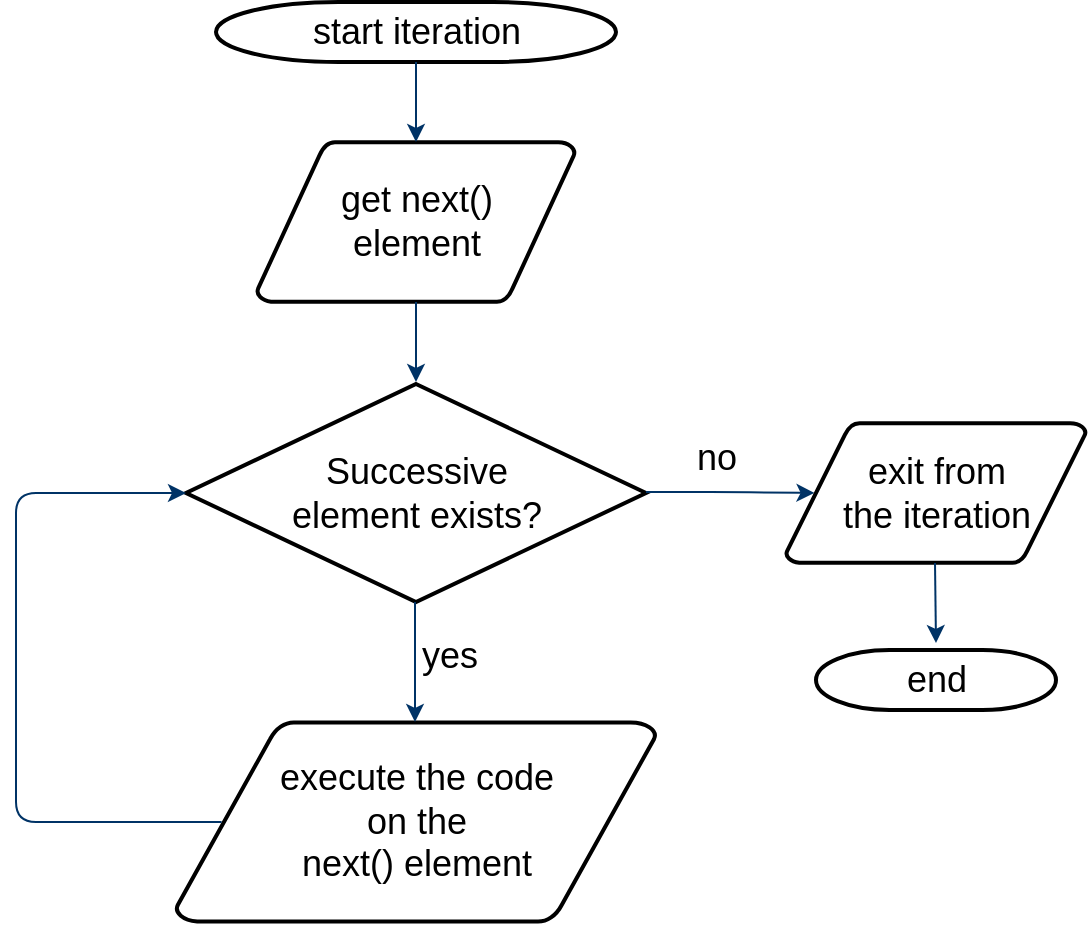 <mxfile version="23.1.0" type="github">
  <diagram id="6a731a19-8d31-9384-78a2-239565b7b9f0" name="Iteration">
    <mxGraphModel dx="1648" dy="866" grid="1" gridSize="10" guides="1" tooltips="1" connect="1" arrows="1" fold="1" page="1" pageScale="1" pageWidth="1169" pageHeight="827" background="none" math="0" shadow="0">
      <root>
        <mxCell id="0" />
        <mxCell id="1" parent="0" />
        <mxCell id="2" value="&lt;font style=&quot;font-size: 18px;&quot;&gt;start iteration&lt;/font&gt;" style="shape=mxgraph.flowchart.terminator;strokeWidth=2;gradientColor=none;gradientDirection=north;fontStyle=0;html=1;" parent="1" vertex="1">
          <mxGeometry x="220" y="60" width="200" height="30" as="geometry" />
        </mxCell>
        <mxCell id="3" value="&lt;font style=&quot;font-size: 18px;&quot;&gt;get next() &lt;br&gt;element&lt;/font&gt;" style="shape=mxgraph.flowchart.data;strokeWidth=2;gradientColor=none;gradientDirection=north;fontStyle=0;html=1;" parent="1" vertex="1">
          <mxGeometry x="240.5" y="130" width="159" height="80" as="geometry" />
        </mxCell>
        <mxCell id="4" value="&lt;font style=&quot;font-size: 18px;&quot;&gt;execute&amp;nbsp;the code&lt;br&gt;on the &lt;br&gt;next() element&lt;/font&gt;" style="shape=mxgraph.flowchart.data;strokeWidth=2;gradientColor=none;gradientDirection=north;fontStyle=0;html=1;align=center;" parent="1" vertex="1">
          <mxGeometry x="200" y="420" width="240" height="100" as="geometry" />
        </mxCell>
        <mxCell id="6" value="&lt;font style=&quot;font-size: 18px;&quot;&gt;Successive &lt;br&gt;element exists?&lt;/font&gt;" style="shape=mxgraph.flowchart.decision;strokeWidth=2;gradientColor=none;gradientDirection=north;fontStyle=0;html=1;" parent="1" vertex="1">
          <mxGeometry x="205" y="251" width="230" height="109" as="geometry" />
        </mxCell>
        <mxCell id="7" style="fontStyle=1;strokeColor=#003366;strokeWidth=1;html=1;" parent="1" source="2" target="3" edge="1">
          <mxGeometry relative="1" as="geometry" />
        </mxCell>
        <mxCell id="8" style="fontStyle=1;strokeColor=#003366;strokeWidth=1;html=1;" parent="1" source="3" edge="1">
          <mxGeometry relative="1" as="geometry">
            <mxPoint x="320" y="250" as="targetPoint" />
          </mxGeometry>
        </mxCell>
        <mxCell id="11" value="&lt;font style=&quot;font-size: 18px;&quot;&gt;yes&lt;/font&gt;" style="text;fontStyle=0;html=1;strokeColor=none;gradientColor=none;fillColor=none;strokeWidth=2;" parent="1" vertex="1">
          <mxGeometry x="321" y="370" width="40" height="24" as="geometry" />
        </mxCell>
        <mxCell id="12" value="" style="edgeStyle=elbowEdgeStyle;elbow=horizontal;fontColor=#001933;fontStyle=1;strokeColor=#003366;strokeWidth=1;html=1;" parent="1" edge="1">
          <mxGeometry width="100" height="100" as="geometry">
            <mxPoint x="319.5" y="360" as="sourcePoint" />
            <mxPoint x="320" y="420" as="targetPoint" />
            <Array as="points">
              <mxPoint x="319.5" y="440" />
            </Array>
          </mxGeometry>
        </mxCell>
        <mxCell id="14" value="&lt;font style=&quot;font-size: 18px;&quot;&gt;no&lt;/font&gt;" style="text;fontStyle=0;html=1;strokeColor=none;gradientColor=none;fillColor=none;strokeWidth=2;align=center;" parent="1" vertex="1">
          <mxGeometry x="450" y="270.5" width="40" height="26" as="geometry" />
        </mxCell>
        <mxCell id="16" value="" style="edgeStyle=elbowEdgeStyle;elbow=horizontal;exitX=0.905;exitY=0.5;exitPerimeter=0;fontStyle=1;strokeColor=#003366;strokeWidth=1;html=1;entryX=0.095;entryY=0.5;entryDx=0;entryDy=0;entryPerimeter=0;" parent="1" target="RCTrfH0nZJPxPgGi1czD-55" edge="1">
          <mxGeometry width="100" height="100" as="geometry">
            <mxPoint x="434.995" y="305" as="sourcePoint" />
            <mxPoint x="530.6" y="305" as="targetPoint" />
          </mxGeometry>
        </mxCell>
        <mxCell id="54" value="" style="edgeStyle=elbowEdgeStyle;elbow=horizontal;fontStyle=1;strokeColor=#003366;strokeWidth=1;html=1;exitX=0.095;exitY=0.5;exitDx=0;exitDy=0;exitPerimeter=0;entryX=0;entryY=0.5;entryDx=0;entryDy=0;entryPerimeter=0;" parent="1" source="4" target="6" edge="1">
          <mxGeometry width="100" height="100" as="geometry">
            <mxPoint x="230" y="445" as="sourcePoint" />
            <mxPoint x="240" y="290" as="targetPoint" />
            <Array as="points">
              <mxPoint x="120" y="970" />
            </Array>
          </mxGeometry>
        </mxCell>
        <mxCell id="RCTrfH0nZJPxPgGi1czD-55" value="&lt;font style=&quot;font-size: 18px;&quot;&gt;exit from &lt;br&gt;the iteration&lt;/font&gt;" style="shape=mxgraph.flowchart.data;strokeWidth=2;gradientColor=none;gradientDirection=north;fontStyle=0;html=1;" vertex="1" parent="1">
          <mxGeometry x="505" y="270.5" width="150" height="70" as="geometry" />
        </mxCell>
        <mxCell id="RCTrfH0nZJPxPgGi1czD-59" value="" style="edgeStyle=elbowEdgeStyle;elbow=horizontal;fontStyle=1;strokeColor=#003366;strokeWidth=1;html=1;" edge="1" parent="1">
          <mxGeometry width="100" height="100" as="geometry">
            <mxPoint x="579.5" y="340.5" as="sourcePoint" />
            <mxPoint x="580" y="380.5" as="targetPoint" />
          </mxGeometry>
        </mxCell>
        <mxCell id="RCTrfH0nZJPxPgGi1czD-60" value="&lt;font style=&quot;font-size: 18px;&quot;&gt;end&lt;/font&gt;" style="shape=mxgraph.flowchart.terminator;strokeWidth=2;gradientColor=none;gradientDirection=north;fontStyle=0;html=1;" vertex="1" parent="1">
          <mxGeometry x="520" y="384" width="120" height="30" as="geometry" />
        </mxCell>
      </root>
    </mxGraphModel>
  </diagram>
</mxfile>
